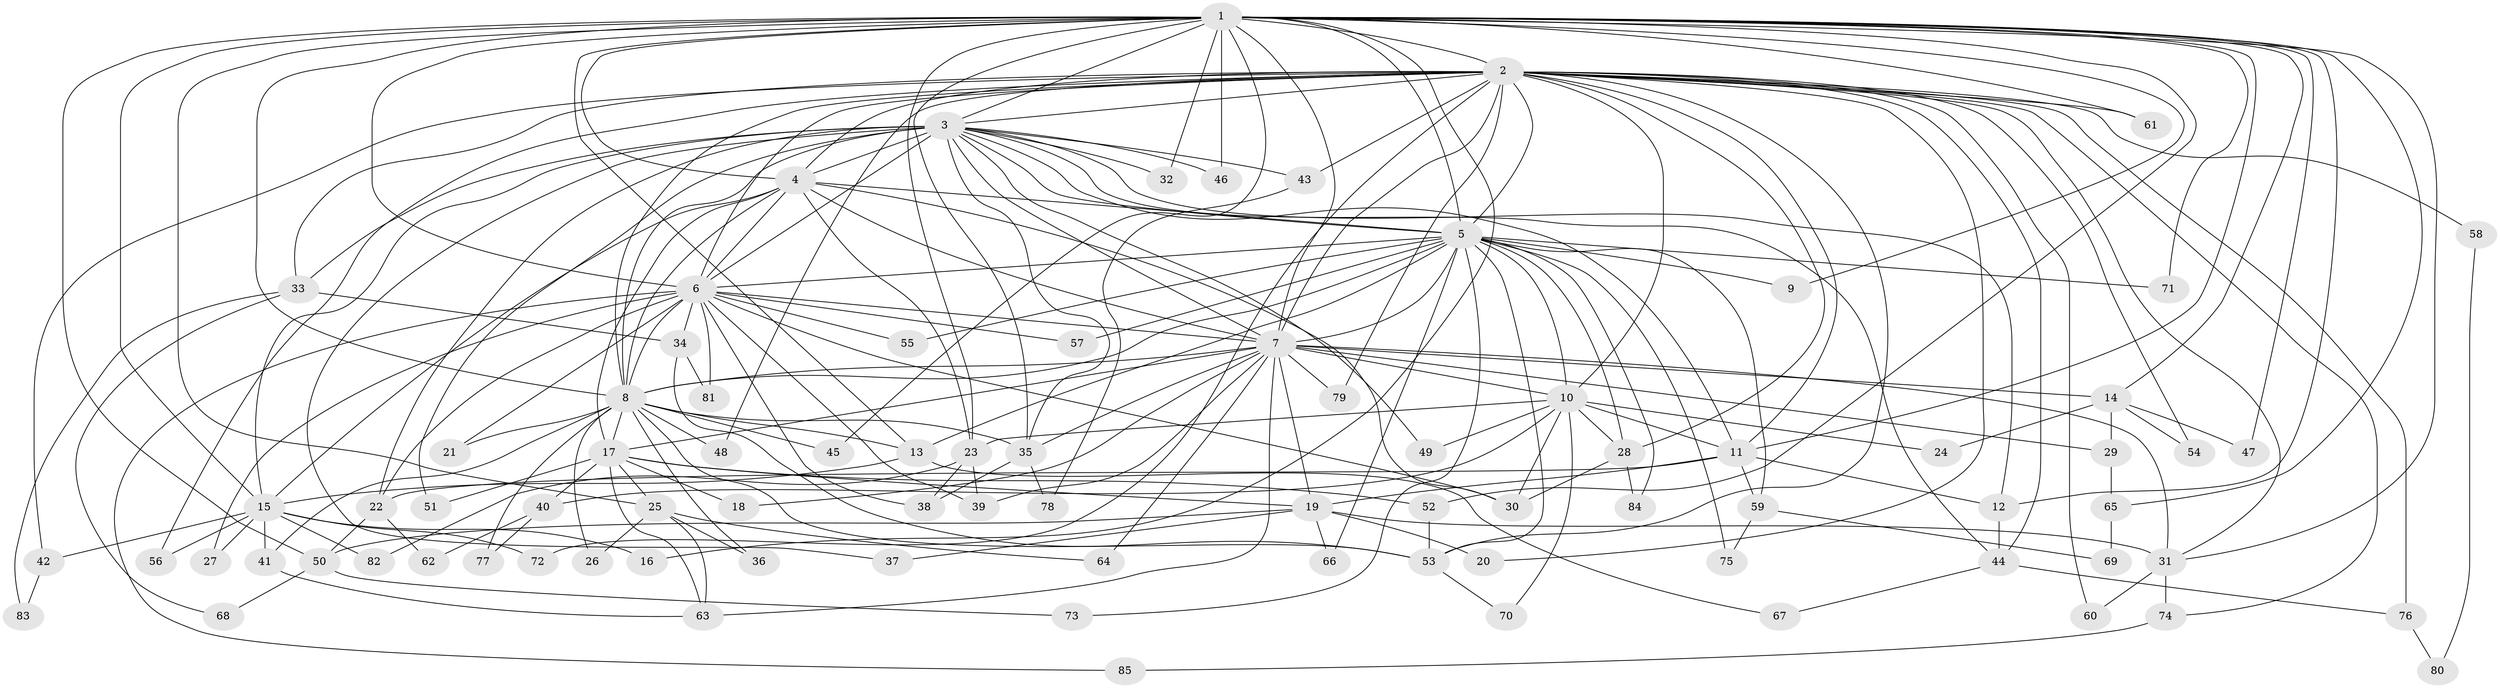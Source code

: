 // original degree distribution, {31: 0.007142857142857143, 14: 0.007142857142857143, 23: 0.014285714285714285, 26: 0.007142857142857143, 17: 0.007142857142857143, 25: 0.007142857142857143, 20: 0.007142857142857143, 22: 0.007142857142857143, 21: 0.007142857142857143, 3: 0.20714285714285716, 2: 0.5142857142857142, 12: 0.007142857142857143, 9: 0.014285714285714285, 4: 0.10714285714285714, 6: 0.014285714285714285, 11: 0.007142857142857143, 5: 0.04285714285714286, 7: 0.014285714285714285}
// Generated by graph-tools (version 1.1) at 2025/49/03/04/25 22:49:44]
// undirected, 85 vertices, 208 edges
graph export_dot {
  node [color=gray90,style=filled];
  1;
  2;
  3;
  4;
  5;
  6;
  7;
  8;
  9;
  10;
  11;
  12;
  13;
  14;
  15;
  16;
  17;
  18;
  19;
  20;
  21;
  22;
  23;
  24;
  25;
  26;
  27;
  28;
  29;
  30;
  31;
  32;
  33;
  34;
  35;
  36;
  37;
  38;
  39;
  40;
  41;
  42;
  43;
  44;
  45;
  46;
  47;
  48;
  49;
  50;
  51;
  52;
  53;
  54;
  55;
  56;
  57;
  58;
  59;
  60;
  61;
  62;
  63;
  64;
  65;
  66;
  67;
  68;
  69;
  70;
  71;
  72;
  73;
  74;
  75;
  76;
  77;
  78;
  79;
  80;
  81;
  82;
  83;
  84;
  85;
  1 -- 2 [weight=3.0];
  1 -- 3 [weight=2.0];
  1 -- 4 [weight=2.0];
  1 -- 5 [weight=2.0];
  1 -- 6 [weight=5.0];
  1 -- 7 [weight=3.0];
  1 -- 8 [weight=2.0];
  1 -- 9 [weight=1.0];
  1 -- 11 [weight=1.0];
  1 -- 12 [weight=1.0];
  1 -- 13 [weight=2.0];
  1 -- 14 [weight=1.0];
  1 -- 15 [weight=1.0];
  1 -- 16 [weight=1.0];
  1 -- 23 [weight=2.0];
  1 -- 25 [weight=1.0];
  1 -- 31 [weight=1.0];
  1 -- 32 [weight=1.0];
  1 -- 35 [weight=1.0];
  1 -- 45 [weight=1.0];
  1 -- 46 [weight=1.0];
  1 -- 47 [weight=1.0];
  1 -- 50 [weight=1.0];
  1 -- 52 [weight=1.0];
  1 -- 61 [weight=1.0];
  1 -- 65 [weight=1.0];
  1 -- 71 [weight=1.0];
  2 -- 3 [weight=1.0];
  2 -- 4 [weight=1.0];
  2 -- 5 [weight=1.0];
  2 -- 6 [weight=10.0];
  2 -- 7 [weight=1.0];
  2 -- 8 [weight=1.0];
  2 -- 10 [weight=2.0];
  2 -- 11 [weight=2.0];
  2 -- 20 [weight=1.0];
  2 -- 28 [weight=3.0];
  2 -- 31 [weight=1.0];
  2 -- 33 [weight=1.0];
  2 -- 42 [weight=1.0];
  2 -- 43 [weight=1.0];
  2 -- 44 [weight=1.0];
  2 -- 48 [weight=1.0];
  2 -- 53 [weight=1.0];
  2 -- 54 [weight=1.0];
  2 -- 56 [weight=1.0];
  2 -- 58 [weight=1.0];
  2 -- 60 [weight=1.0];
  2 -- 61 [weight=1.0];
  2 -- 72 [weight=1.0];
  2 -- 74 [weight=1.0];
  2 -- 76 [weight=1.0];
  2 -- 79 [weight=1.0];
  3 -- 4 [weight=2.0];
  3 -- 5 [weight=1.0];
  3 -- 6 [weight=3.0];
  3 -- 7 [weight=1.0];
  3 -- 8 [weight=2.0];
  3 -- 11 [weight=1.0];
  3 -- 12 [weight=1.0];
  3 -- 15 [weight=2.0];
  3 -- 22 [weight=1.0];
  3 -- 32 [weight=1.0];
  3 -- 33 [weight=1.0];
  3 -- 35 [weight=1.0];
  3 -- 37 [weight=1.0];
  3 -- 43 [weight=1.0];
  3 -- 44 [weight=1.0];
  3 -- 46 [weight=1.0];
  3 -- 49 [weight=1.0];
  3 -- 51 [weight=1.0];
  4 -- 5 [weight=2.0];
  4 -- 6 [weight=2.0];
  4 -- 7 [weight=1.0];
  4 -- 8 [weight=2.0];
  4 -- 15 [weight=1.0];
  4 -- 17 [weight=1.0];
  4 -- 23 [weight=1.0];
  4 -- 30 [weight=2.0];
  5 -- 6 [weight=2.0];
  5 -- 7 [weight=1.0];
  5 -- 8 [weight=1.0];
  5 -- 9 [weight=1.0];
  5 -- 10 [weight=2.0];
  5 -- 13 [weight=1.0];
  5 -- 28 [weight=1.0];
  5 -- 53 [weight=1.0];
  5 -- 55 [weight=1.0];
  5 -- 57 [weight=1.0];
  5 -- 59 [weight=1.0];
  5 -- 66 [weight=1.0];
  5 -- 71 [weight=1.0];
  5 -- 73 [weight=1.0];
  5 -- 75 [weight=1.0];
  5 -- 84 [weight=1.0];
  6 -- 7 [weight=2.0];
  6 -- 8 [weight=2.0];
  6 -- 21 [weight=1.0];
  6 -- 22 [weight=1.0];
  6 -- 27 [weight=1.0];
  6 -- 30 [weight=2.0];
  6 -- 34 [weight=1.0];
  6 -- 38 [weight=1.0];
  6 -- 39 [weight=1.0];
  6 -- 55 [weight=1.0];
  6 -- 57 [weight=1.0];
  6 -- 81 [weight=1.0];
  6 -- 85 [weight=1.0];
  7 -- 8 [weight=1.0];
  7 -- 10 [weight=1.0];
  7 -- 14 [weight=1.0];
  7 -- 17 [weight=1.0];
  7 -- 18 [weight=1.0];
  7 -- 19 [weight=2.0];
  7 -- 29 [weight=1.0];
  7 -- 31 [weight=1.0];
  7 -- 35 [weight=1.0];
  7 -- 39 [weight=1.0];
  7 -- 63 [weight=1.0];
  7 -- 64 [weight=1.0];
  7 -- 79 [weight=1.0];
  8 -- 13 [weight=2.0];
  8 -- 17 [weight=1.0];
  8 -- 21 [weight=1.0];
  8 -- 26 [weight=1.0];
  8 -- 35 [weight=1.0];
  8 -- 36 [weight=1.0];
  8 -- 41 [weight=1.0];
  8 -- 45 [weight=1.0];
  8 -- 48 [weight=1.0];
  8 -- 53 [weight=1.0];
  8 -- 77 [weight=1.0];
  10 -- 11 [weight=1.0];
  10 -- 23 [weight=1.0];
  10 -- 24 [weight=1.0];
  10 -- 28 [weight=1.0];
  10 -- 30 [weight=1.0];
  10 -- 40 [weight=1.0];
  10 -- 49 [weight=1.0];
  10 -- 70 [weight=1.0];
  11 -- 12 [weight=1.0];
  11 -- 19 [weight=2.0];
  11 -- 22 [weight=1.0];
  11 -- 59 [weight=1.0];
  12 -- 44 [weight=1.0];
  13 -- 15 [weight=1.0];
  13 -- 67 [weight=1.0];
  14 -- 24 [weight=1.0];
  14 -- 29 [weight=1.0];
  14 -- 47 [weight=1.0];
  14 -- 54 [weight=1.0];
  15 -- 16 [weight=1.0];
  15 -- 27 [weight=1.0];
  15 -- 41 [weight=1.0];
  15 -- 42 [weight=1.0];
  15 -- 56 [weight=1.0];
  15 -- 72 [weight=1.0];
  15 -- 82 [weight=1.0];
  17 -- 18 [weight=1.0];
  17 -- 19 [weight=1.0];
  17 -- 25 [weight=1.0];
  17 -- 40 [weight=1.0];
  17 -- 51 [weight=1.0];
  17 -- 52 [weight=1.0];
  17 -- 63 [weight=1.0];
  19 -- 20 [weight=1.0];
  19 -- 31 [weight=1.0];
  19 -- 37 [weight=1.0];
  19 -- 50 [weight=1.0];
  19 -- 66 [weight=1.0];
  22 -- 50 [weight=1.0];
  22 -- 62 [weight=2.0];
  23 -- 38 [weight=1.0];
  23 -- 39 [weight=1.0];
  23 -- 82 [weight=1.0];
  25 -- 26 [weight=1.0];
  25 -- 36 [weight=1.0];
  25 -- 63 [weight=1.0];
  25 -- 64 [weight=1.0];
  28 -- 30 [weight=1.0];
  28 -- 84 [weight=1.0];
  29 -- 65 [weight=1.0];
  31 -- 60 [weight=1.0];
  31 -- 74 [weight=2.0];
  33 -- 34 [weight=1.0];
  33 -- 68 [weight=1.0];
  33 -- 83 [weight=1.0];
  34 -- 53 [weight=1.0];
  34 -- 81 [weight=1.0];
  35 -- 38 [weight=1.0];
  35 -- 78 [weight=1.0];
  40 -- 62 [weight=1.0];
  40 -- 77 [weight=1.0];
  41 -- 63 [weight=1.0];
  42 -- 83 [weight=1.0];
  43 -- 78 [weight=1.0];
  44 -- 67 [weight=1.0];
  44 -- 76 [weight=1.0];
  50 -- 68 [weight=1.0];
  50 -- 73 [weight=1.0];
  52 -- 53 [weight=1.0];
  53 -- 70 [weight=1.0];
  58 -- 80 [weight=1.0];
  59 -- 69 [weight=1.0];
  59 -- 75 [weight=1.0];
  65 -- 69 [weight=1.0];
  74 -- 85 [weight=1.0];
  76 -- 80 [weight=1.0];
}
